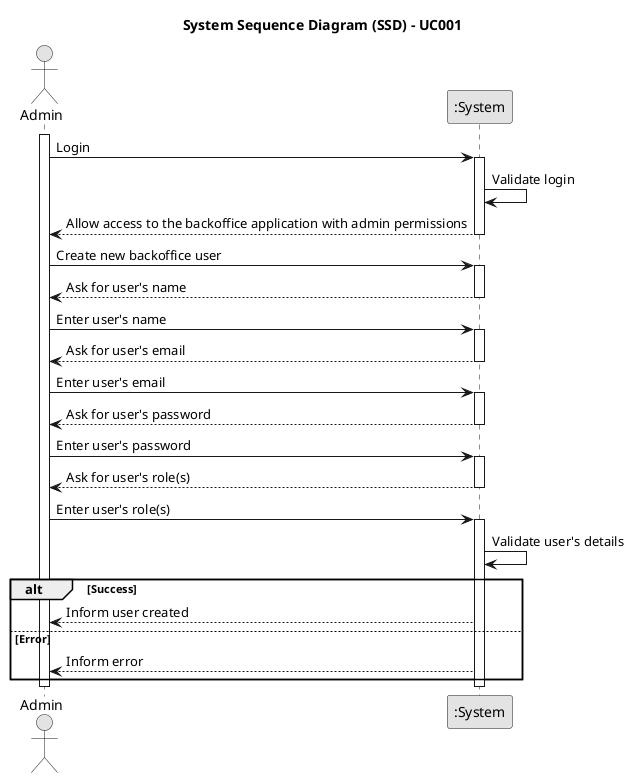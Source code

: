 @startuml
skinparam monochrome true
skinparam packageStyle rectangle
skinparam shadowing false

title System Sequence Diagram (SSD) - UC001
actor Admin as Admin
participant ":System" as System

activate Admin
    Admin -> System: Login
    activate System

        System -> System: Validate login

        System --> Admin: Allow access to the backoffice application with admin permissions
    deactivate System

    Admin -> System: Create new backoffice user
    activate System

        System --> Admin: Ask for user's name
    deactivate System

    Admin -> System: Enter user's name
    activate System

        System --> Admin: Ask for user's email
    deactivate System

    Admin -> System: Enter user's email
    activate System

        System --> Admin: Ask for user's password
    deactivate System

    Admin -> System: Enter user's password
    activate System

        System --> Admin: Ask for user's role(s)
    deactivate System

    Admin -> System: Enter user's role(s)
    activate System

        System -> System: Validate user's details

        alt Success
            System --> Admin: Inform user created
        else Error
            System --> Admin: Inform error
        end
    deactivate System

deactivate Admin

@enduml